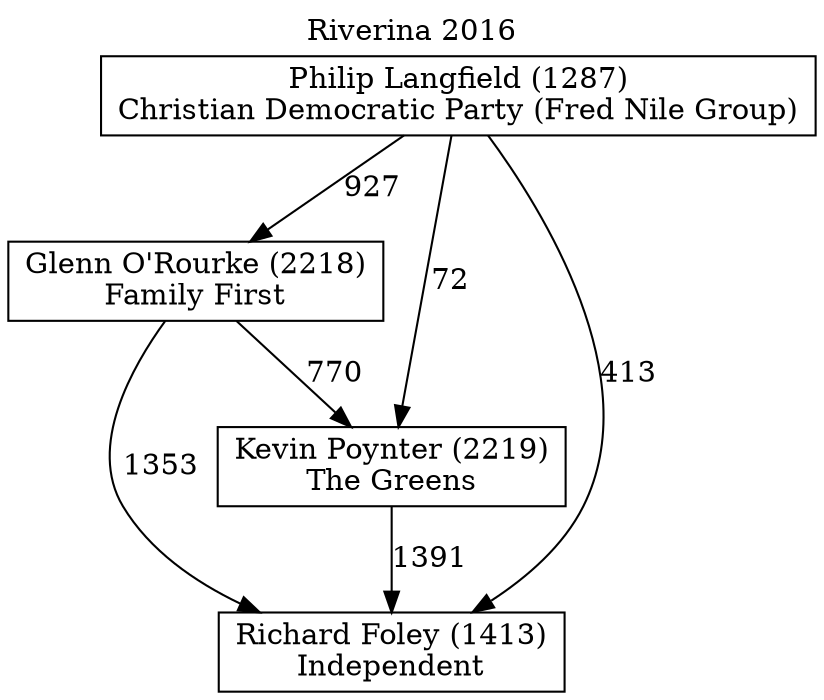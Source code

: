 // House preference flow
digraph "Richard Foley (1413)_Riverina_2016" {
	graph [label="Riverina 2016" labelloc=t mclimit=10]
	node [shape=box]
	"Glenn O'Rourke (2218)" [label="Glenn O'Rourke (2218)
Family First"]
	"Kevin Poynter (2219)" [label="Kevin Poynter (2219)
The Greens"]
	"Philip Langfield (1287)" [label="Philip Langfield (1287)
Christian Democratic Party (Fred Nile Group)"]
	"Richard Foley (1413)" [label="Richard Foley (1413)
Independent"]
	"Glenn O'Rourke (2218)" -> "Kevin Poynter (2219)" [label=770]
	"Glenn O'Rourke (2218)" -> "Richard Foley (1413)" [label=1353]
	"Kevin Poynter (2219)" -> "Richard Foley (1413)" [label=1391]
	"Philip Langfield (1287)" -> "Glenn O'Rourke (2218)" [label=927]
	"Philip Langfield (1287)" -> "Kevin Poynter (2219)" [label=72]
	"Philip Langfield (1287)" -> "Richard Foley (1413)" [label=413]
}
